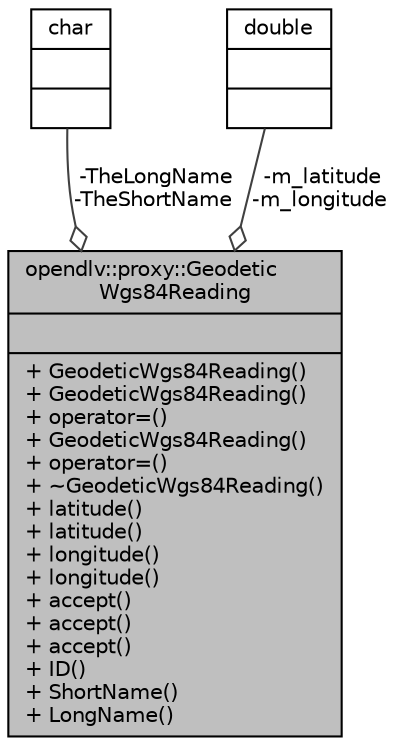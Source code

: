 digraph "opendlv::proxy::GeodeticWgs84Reading"
{
 // LATEX_PDF_SIZE
  edge [fontname="Helvetica",fontsize="10",labelfontname="Helvetica",labelfontsize="10"];
  node [fontname="Helvetica",fontsize="10",shape=record];
  Node1 [label="{opendlv::proxy::Geodetic\lWgs84Reading\n||+ GeodeticWgs84Reading()\l+ GeodeticWgs84Reading()\l+ operator=()\l+ GeodeticWgs84Reading()\l+ operator=()\l+ ~GeodeticWgs84Reading()\l+ latitude()\l+ latitude()\l+ longitude()\l+ longitude()\l+ accept()\l+ accept()\l+ accept()\l+ ID()\l+ ShortName()\l+ LongName()\l}",height=0.2,width=0.4,color="black", fillcolor="grey75", style="filled", fontcolor="black",tooltip=" "];
  Node2 -> Node1 [color="grey25",fontsize="10",style="solid",label=" -TheLongName\n-TheShortName" ,arrowhead="odiamond",fontname="Helvetica"];
  Node2 [label="{char\n||}",height=0.2,width=0.4,color="black", fillcolor="white", style="filled",tooltip=" "];
  Node3 -> Node1 [color="grey25",fontsize="10",style="solid",label=" -m_latitude\n-m_longitude" ,arrowhead="odiamond",fontname="Helvetica"];
  Node3 [label="{double\n||}",height=0.2,width=0.4,color="black", fillcolor="white", style="filled",tooltip=" "];
}
